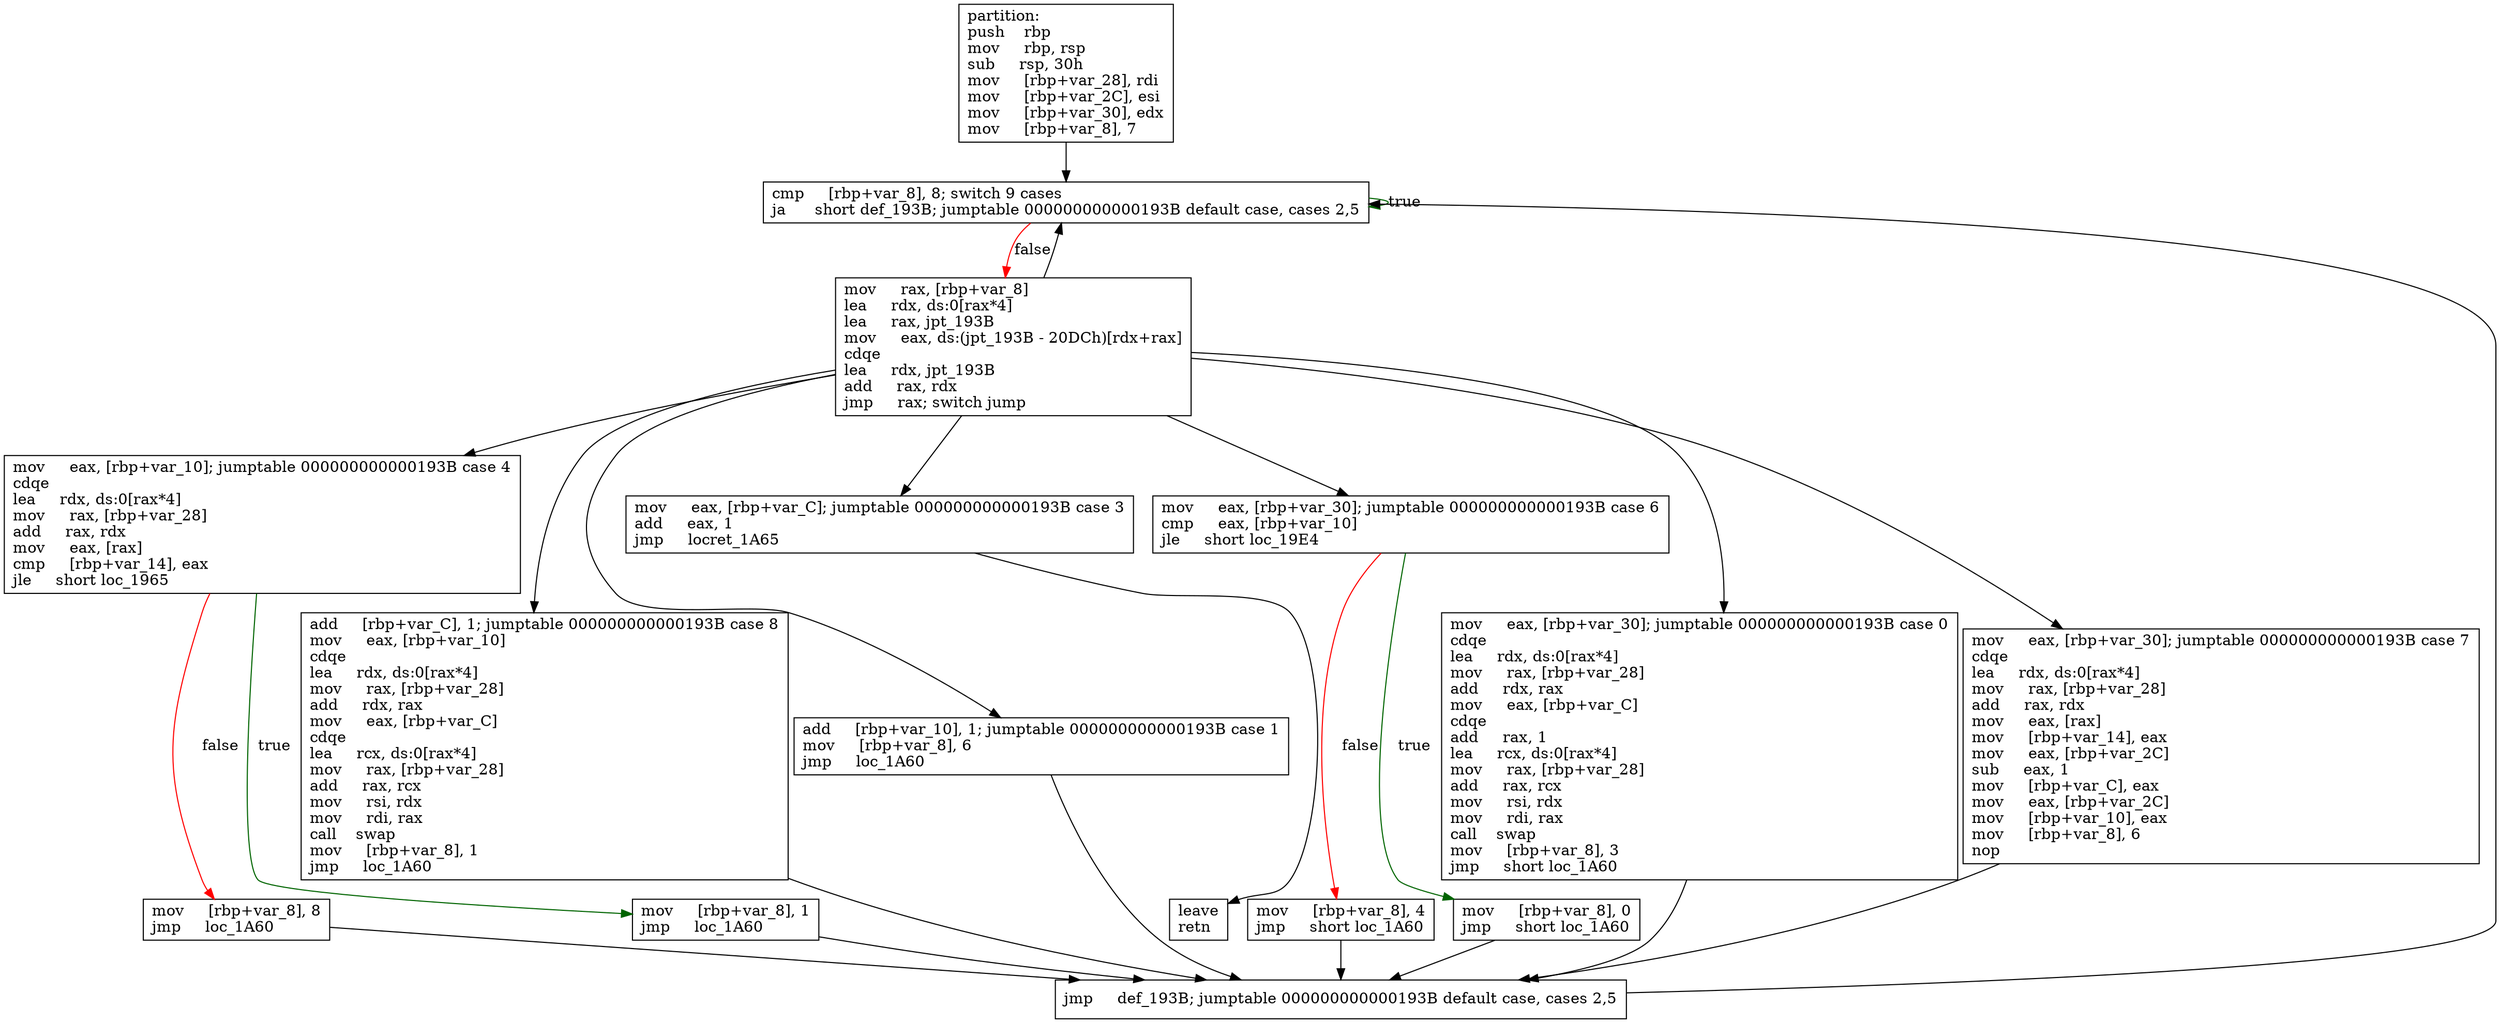 digraph "partition" {
	graph [
	];
	node [
		shape = "box"
	];
	edge [
	];
	"0" [
		label = "partition:\lpush    rbp\lmov     rbp, rsp\lsub     rsp, 30h\lmov     [rbp+var_28], rdi\lmov     [rbp+var_2C], esi\lmov     [rbp+var_30], edx\lmov     [rbp+var_8], 7\l"
	];
	"1" [
		label = "cmp     [rbp+var_8], 8; switch 9 cases\lja      short def_193B; jumptable 000000000000193B default case, cases 2,5\l"
	];
	"2" [
		label = "mov     rax, [rbp+var_8]\llea     rdx, ds:0[rax*4]\llea     rax, jpt_193B\lmov     eax, ds:(jpt_193B - 20DCh)[rdx+rax]\lcdqe\llea     rdx, jpt_193B\ladd     rax, rdx\ljmp     rax; switch jump\l"
	];
	"3" [
		label = "mov     eax, [rbp+var_10]; jumptable 000000000000193B case 4\lcdqe\llea     rdx, ds:0[rax*4]\lmov     rax, [rbp+var_28]\ladd     rax, rdx\lmov     eax, [rax]\lcmp     [rbp+var_14], eax\ljle     short loc_1965\l"
	];
	"4" [
		label = "mov     [rbp+var_8], 8\ljmp     loc_1A60\l"
	];
	"5" [
		label = "mov     [rbp+var_8], 1\ljmp     loc_1A60\l"
	];
	"6" [
		label = "add     [rbp+var_C], 1; jumptable 000000000000193B case 8\lmov     eax, [rbp+var_10]\lcdqe\llea     rdx, ds:0[rax*4]\lmov     rax, [rbp+var_28]\ladd     rdx, rax\lmov     eax, [rbp+var_C]\lcdqe\llea     rcx, ds:0[rax*4]\lmov     rax, [rbp+var_28]\ladd     rax, rcx\lmov     rsi, rdx\lmov     rdi, rax\lcall    swap\lmov     [rbp+var_8], 1\ljmp     loc_1A60\l"
	];
	"7" [
		label = "add     [rbp+var_10], 1; jumptable 000000000000193B case 1\lmov     [rbp+var_8], 6\ljmp     loc_1A60\l"
	];
	"8" [
		label = "mov     eax, [rbp+var_C]; jumptable 000000000000193B case 3\ladd     eax, 1\ljmp     locret_1A65\l"
	];
	"9" [
		label = "mov     eax, [rbp+var_30]; jumptable 000000000000193B case 6\lcmp     eax, [rbp+var_10]\ljle     short loc_19E4\l"
	];
	"10" [
		label = "mov     [rbp+var_8], 4\ljmp     short loc_1A60\l"
	];
	"11" [
		label = "mov     [rbp+var_8], 0\ljmp     short loc_1A60\l"
	];
	"12" [
		label = "mov     eax, [rbp+var_30]; jumptable 000000000000193B case 0\lcdqe\llea     rdx, ds:0[rax*4]\lmov     rax, [rbp+var_28]\ladd     rdx, rax\lmov     eax, [rbp+var_C]\lcdqe\ladd     rax, 1\llea     rcx, ds:0[rax*4]\lmov     rax, [rbp+var_28]\ladd     rax, rcx\lmov     rsi, rdx\lmov     rdi, rax\lcall    swap\lmov     [rbp+var_8], 3\ljmp     short loc_1A60\l"
	];
	"13" [
		label = "mov     eax, [rbp+var_30]; jumptable 000000000000193B case 7\lcdqe\llea     rdx, ds:0[rax*4]\lmov     rax, [rbp+var_28]\ladd     rax, rdx\lmov     eax, [rax]\lmov     [rbp+var_14], eax\lmov     eax, [rbp+var_2C]\lsub     eax, 1\lmov     [rbp+var_C], eax\lmov     eax, [rbp+var_2C]\lmov     [rbp+var_10], eax\lmov     [rbp+var_8], 6\lnop\l"
	];
	"14" [
		label = "jmp     def_193B; jumptable 000000000000193B default case, cases 2,5\l"
	];
	"15" [
		label = "leave\lretn\l"
	];
// node 0
	"0" -> "1" [ ];
// node 1
	"1" -> "2" [ label = "false", color = red ];
	"1" -> "1" [ label = "true", color = darkgreen ];
// node 2
	"2" -> "1" [ ];
	"2" -> "3" [ ];
	"2" -> "6" [ ];
	"2" -> "7" [ ];
	"2" -> "8" [ ];
	"2" -> "9" [ ];
	"2" -> "12" [ ];
	"2" -> "13" [ ];
// node 3
	"3" -> "4" [ label = "false", color = red ];
	"3" -> "5" [ label = "true", color = darkgreen ];
// node 4
	"4" -> "14" [ ];
// node 5
	"5" -> "14" [ ];
// node 6
	"6" -> "14" [ ];
// node 7
	"7" -> "14" [ ];
// node 8
	"8" -> "15" [ ];
// node 9
	"9" -> "10" [ label = "false", color = red ];
	"9" -> "11" [ label = "true", color = darkgreen ];
// node 10
	"10" -> "14" [ ];
// node 11
	"11" -> "14" [ ];
// node 12
	"12" -> "14" [ ];
// node 13
	"13" -> "14" [ ];
// node 14
	"14" -> "1" [ ];
// node 15
}
